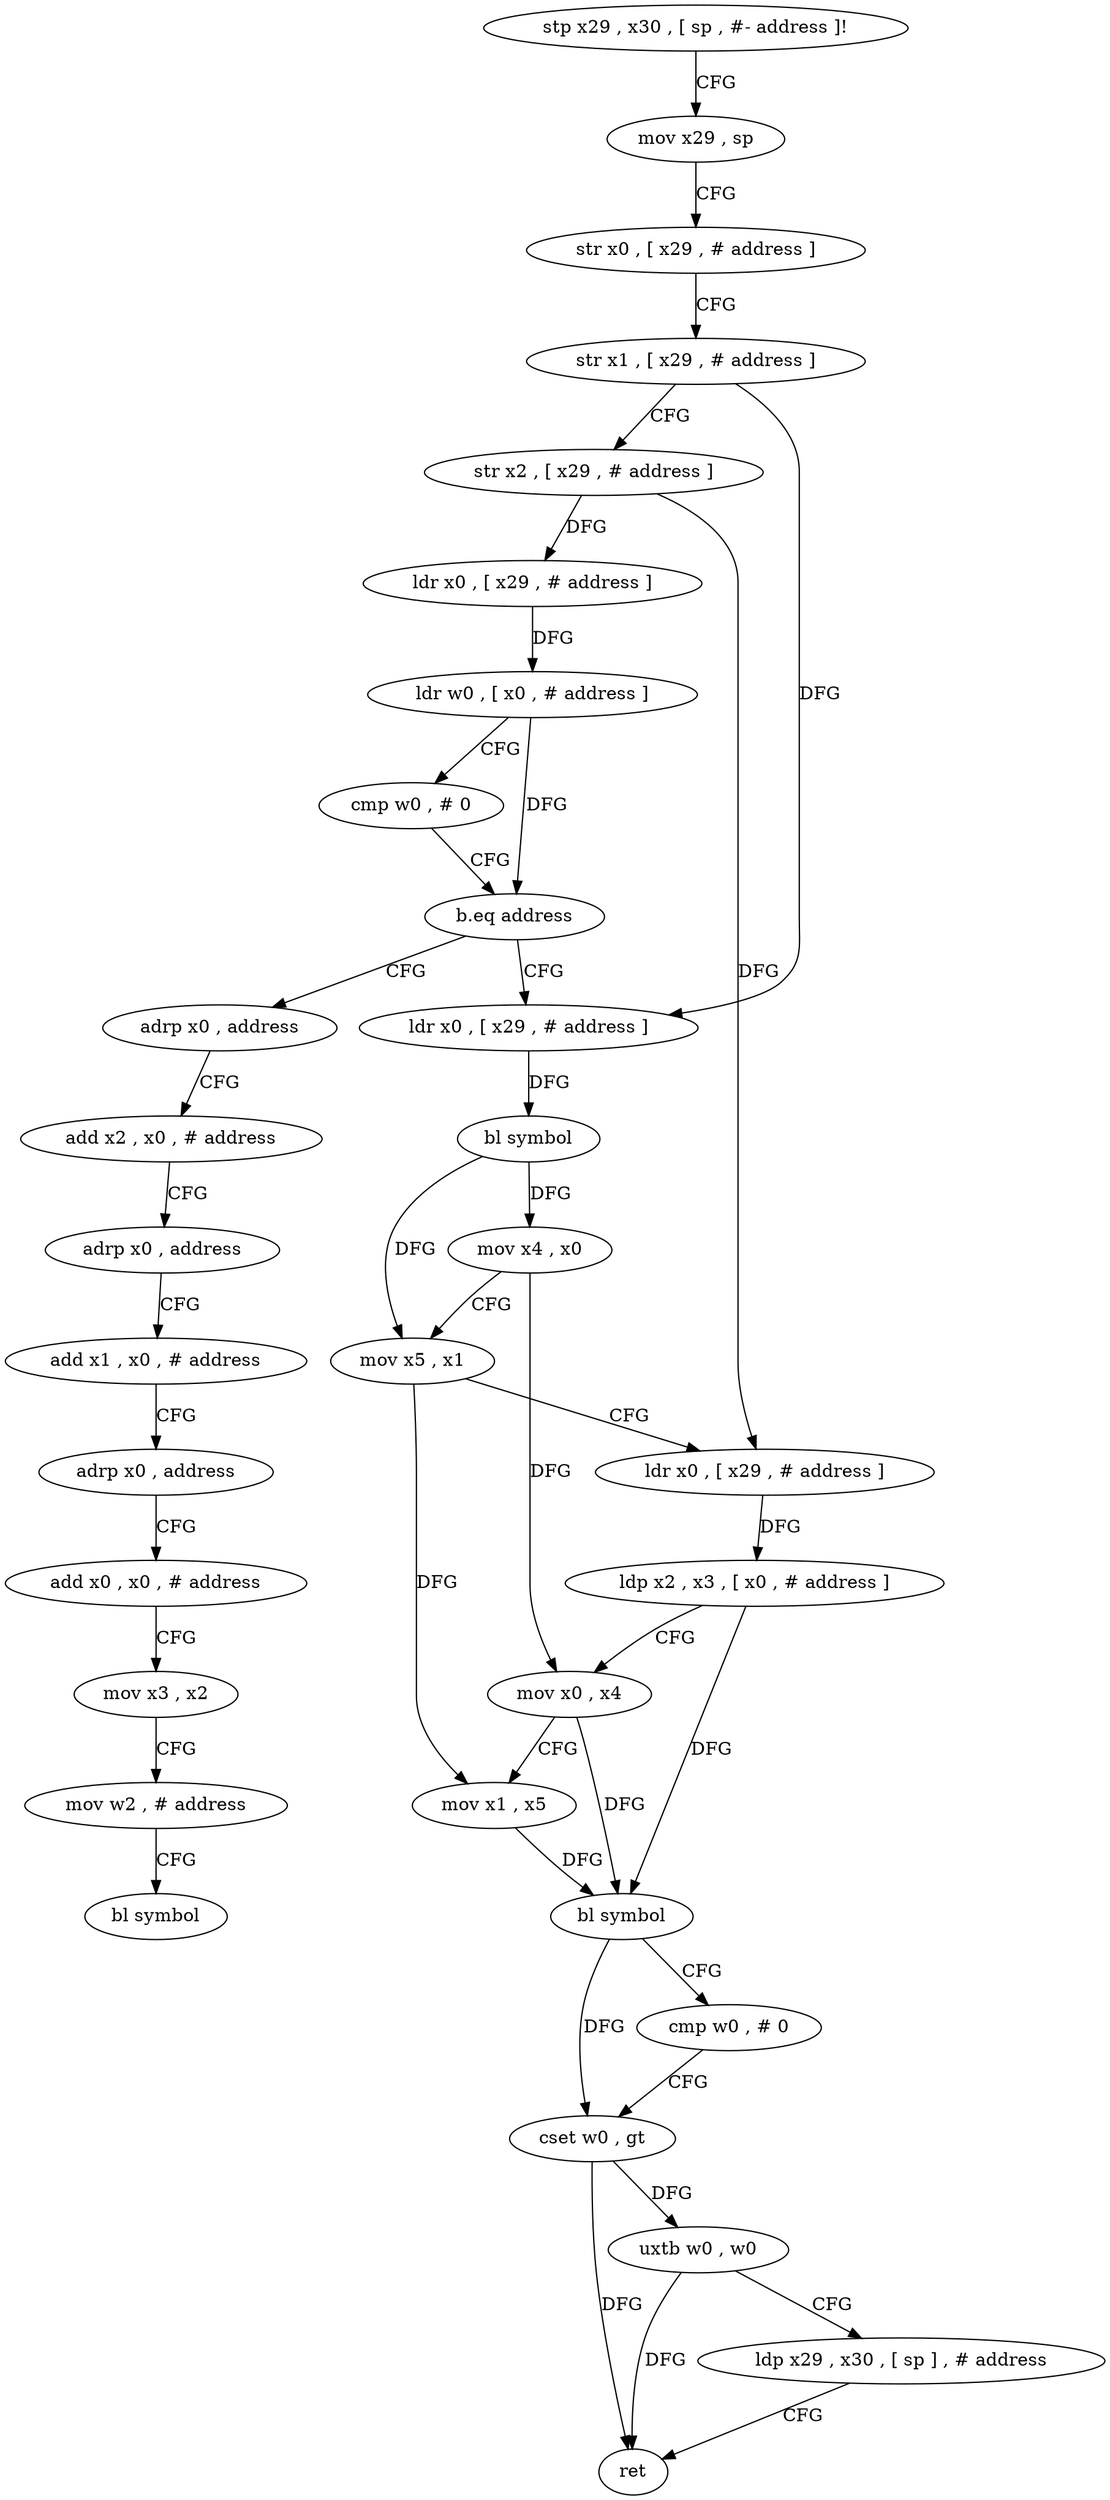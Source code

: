 digraph "func" {
"4215612" [label = "stp x29 , x30 , [ sp , #- address ]!" ]
"4215616" [label = "mov x29 , sp" ]
"4215620" [label = "str x0 , [ x29 , # address ]" ]
"4215624" [label = "str x1 , [ x29 , # address ]" ]
"4215628" [label = "str x2 , [ x29 , # address ]" ]
"4215632" [label = "ldr x0 , [ x29 , # address ]" ]
"4215636" [label = "ldr w0 , [ x0 , # address ]" ]
"4215640" [label = "cmp w0 , # 0" ]
"4215644" [label = "b.eq address" ]
"4215684" [label = "ldr x0 , [ x29 , # address ]" ]
"4215648" [label = "adrp x0 , address" ]
"4215688" [label = "bl symbol" ]
"4215692" [label = "mov x4 , x0" ]
"4215696" [label = "mov x5 , x1" ]
"4215700" [label = "ldr x0 , [ x29 , # address ]" ]
"4215704" [label = "ldp x2 , x3 , [ x0 , # address ]" ]
"4215708" [label = "mov x0 , x4" ]
"4215712" [label = "mov x1 , x5" ]
"4215716" [label = "bl symbol" ]
"4215720" [label = "cmp w0 , # 0" ]
"4215724" [label = "cset w0 , gt" ]
"4215728" [label = "uxtb w0 , w0" ]
"4215732" [label = "ldp x29 , x30 , [ sp ] , # address" ]
"4215736" [label = "ret" ]
"4215652" [label = "add x2 , x0 , # address" ]
"4215656" [label = "adrp x0 , address" ]
"4215660" [label = "add x1 , x0 , # address" ]
"4215664" [label = "adrp x0 , address" ]
"4215668" [label = "add x0 , x0 , # address" ]
"4215672" [label = "mov x3 , x2" ]
"4215676" [label = "mov w2 , # address" ]
"4215680" [label = "bl symbol" ]
"4215612" -> "4215616" [ label = "CFG" ]
"4215616" -> "4215620" [ label = "CFG" ]
"4215620" -> "4215624" [ label = "CFG" ]
"4215624" -> "4215628" [ label = "CFG" ]
"4215624" -> "4215684" [ label = "DFG" ]
"4215628" -> "4215632" [ label = "DFG" ]
"4215628" -> "4215700" [ label = "DFG" ]
"4215632" -> "4215636" [ label = "DFG" ]
"4215636" -> "4215640" [ label = "CFG" ]
"4215636" -> "4215644" [ label = "DFG" ]
"4215640" -> "4215644" [ label = "CFG" ]
"4215644" -> "4215684" [ label = "CFG" ]
"4215644" -> "4215648" [ label = "CFG" ]
"4215684" -> "4215688" [ label = "DFG" ]
"4215648" -> "4215652" [ label = "CFG" ]
"4215688" -> "4215692" [ label = "DFG" ]
"4215688" -> "4215696" [ label = "DFG" ]
"4215692" -> "4215696" [ label = "CFG" ]
"4215692" -> "4215708" [ label = "DFG" ]
"4215696" -> "4215700" [ label = "CFG" ]
"4215696" -> "4215712" [ label = "DFG" ]
"4215700" -> "4215704" [ label = "DFG" ]
"4215704" -> "4215708" [ label = "CFG" ]
"4215704" -> "4215716" [ label = "DFG" ]
"4215708" -> "4215712" [ label = "CFG" ]
"4215708" -> "4215716" [ label = "DFG" ]
"4215712" -> "4215716" [ label = "DFG" ]
"4215716" -> "4215720" [ label = "CFG" ]
"4215716" -> "4215724" [ label = "DFG" ]
"4215720" -> "4215724" [ label = "CFG" ]
"4215724" -> "4215728" [ label = "DFG" ]
"4215724" -> "4215736" [ label = "DFG" ]
"4215728" -> "4215732" [ label = "CFG" ]
"4215728" -> "4215736" [ label = "DFG" ]
"4215732" -> "4215736" [ label = "CFG" ]
"4215652" -> "4215656" [ label = "CFG" ]
"4215656" -> "4215660" [ label = "CFG" ]
"4215660" -> "4215664" [ label = "CFG" ]
"4215664" -> "4215668" [ label = "CFG" ]
"4215668" -> "4215672" [ label = "CFG" ]
"4215672" -> "4215676" [ label = "CFG" ]
"4215676" -> "4215680" [ label = "CFG" ]
}
